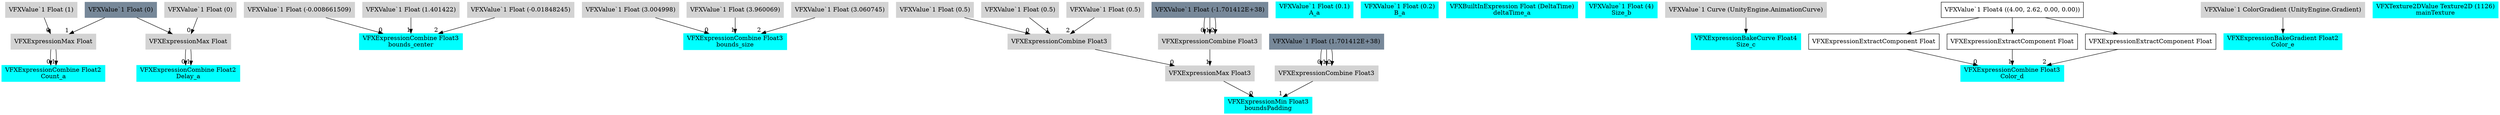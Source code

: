 digraph G {
node0 [shape="box" color="cyan" style="filled" label="VFXExpressionCombine Float2
Count_a"]
node1 [shape="box" color="lightgray" style="filled" label="VFXExpressionMax Float"]
node2 [shape="box" color="lightgray" style="filled" label="VFXValue`1 Float (1)"]
node3 [shape="box" color="lightslategray" style="filled" label="VFXValue`1 Float (0)"]
node4 [shape="box" color="cyan" style="filled" label="VFXExpressionCombine Float2
Delay_a"]
node5 [shape="box" color="lightgray" style="filled" label="VFXExpressionMax Float"]
node6 [shape="box" color="lightgray" style="filled" label="VFXValue`1 Float (0)"]
node7 [shape="box" color="cyan" style="filled" label="VFXExpressionCombine Float3
bounds_center"]
node8 [shape="box" color="lightgray" style="filled" label="VFXValue`1 Float (-0.008661509)"]
node9 [shape="box" color="lightgray" style="filled" label="VFXValue`1 Float (1.401422)"]
node10 [shape="box" color="lightgray" style="filled" label="VFXValue`1 Float (-0.01848245)"]
node11 [shape="box" color="cyan" style="filled" label="VFXExpressionCombine Float3
bounds_size"]
node12 [shape="box" color="lightgray" style="filled" label="VFXValue`1 Float (3.004998)"]
node13 [shape="box" color="lightgray" style="filled" label="VFXValue`1 Float (3.960069)"]
node14 [shape="box" color="lightgray" style="filled" label="VFXValue`1 Float (3.060745)"]
node15 [shape="box" color="cyan" style="filled" label="VFXExpressionMin Float3
boundsPadding"]
node16 [shape="box" color="lightgray" style="filled" label="VFXExpressionMax Float3"]
node17 [shape="box" color="lightgray" style="filled" label="VFXExpressionCombine Float3"]
node18 [shape="box" color="lightgray" style="filled" label="VFXValue`1 Float (0.5)"]
node19 [shape="box" color="lightgray" style="filled" label="VFXValue`1 Float (0.5)"]
node20 [shape="box" color="lightgray" style="filled" label="VFXValue`1 Float (0.5)"]
node21 [shape="box" color="lightgray" style="filled" label="VFXExpressionCombine Float3"]
node22 [shape="box" color="lightslategray" style="filled" label="VFXValue`1 Float (-1.701412E+38)"]
node23 [shape="box" color="lightgray" style="filled" label="VFXExpressionCombine Float3"]
node24 [shape="box" color="lightslategray" style="filled" label="VFXValue`1 Float (1.701412E+38)"]
node25 [shape="box" color="cyan" style="filled" label="VFXValue`1 Float (0.1)
A_a"]
node26 [shape="box" color="cyan" style="filled" label="VFXValue`1 Float (0.2)
B_a"]
node27 [shape="box" color="cyan" style="filled" label="VFXBuiltInExpression Float (DeltaTime)
deltaTime_a"]
node28 [shape="box" color="cyan" style="filled" label="VFXValue`1 Float (4)
Size_b"]
node29 [shape="box" color="cyan" style="filled" label="VFXExpressionBakeCurve Float4
Size_c"]
node30 [shape="box" color="lightgray" style="filled" label="VFXValue`1 Curve (UnityEngine.AnimationCurve)"]
node31 [shape="box" color="cyan" style="filled" label="VFXExpressionCombine Float3
Color_d"]
node32 [shape="box" label="VFXExpressionExtractComponent Float"]
node33 [shape="box" label="VFXValue`1 Float4 ((4.00, 2.62, 0.00, 0.00))"]
node34 [shape="box" label="VFXExpressionExtractComponent Float"]
node35 [shape="box" label="VFXExpressionExtractComponent Float"]
node36 [shape="box" color="cyan" style="filled" label="VFXExpressionBakeGradient Float2
Color_e"]
node37 [shape="box" color="lightgray" style="filled" label="VFXValue`1 ColorGradient (UnityEngine.Gradient)"]
node38 [shape="box" color="cyan" style="filled" label="VFXTexture2DValue Texture2D (1126)
mainTexture"]
node1 -> node0 [headlabel="0"]
node1 -> node0 [headlabel="1"]
node2 -> node1 [headlabel="0"]
node3 -> node1 [headlabel="1"]
node5 -> node4 [headlabel="0"]
node5 -> node4 [headlabel="1"]
node6 -> node5 [headlabel="0"]
node3 -> node5 [headlabel="1"]
node8 -> node7 [headlabel="0"]
node9 -> node7 [headlabel="1"]
node10 -> node7 [headlabel="2"]
node12 -> node11 [headlabel="0"]
node13 -> node11 [headlabel="1"]
node14 -> node11 [headlabel="2"]
node16 -> node15 [headlabel="0"]
node23 -> node15 [headlabel="1"]
node17 -> node16 [headlabel="0"]
node21 -> node16 [headlabel="1"]
node18 -> node17 [headlabel="0"]
node19 -> node17 [headlabel="1"]
node20 -> node17 [headlabel="2"]
node22 -> node21 [headlabel="0"]
node22 -> node21 [headlabel="1"]
node22 -> node21 [headlabel="2"]
node24 -> node23 [headlabel="0"]
node24 -> node23 [headlabel="1"]
node24 -> node23 [headlabel="2"]
node30 -> node29 
node32 -> node31 [headlabel="0"]
node34 -> node31 [headlabel="1"]
node35 -> node31 [headlabel="2"]
node33 -> node32 
node33 -> node34 
node33 -> node35 
node37 -> node36 
}
